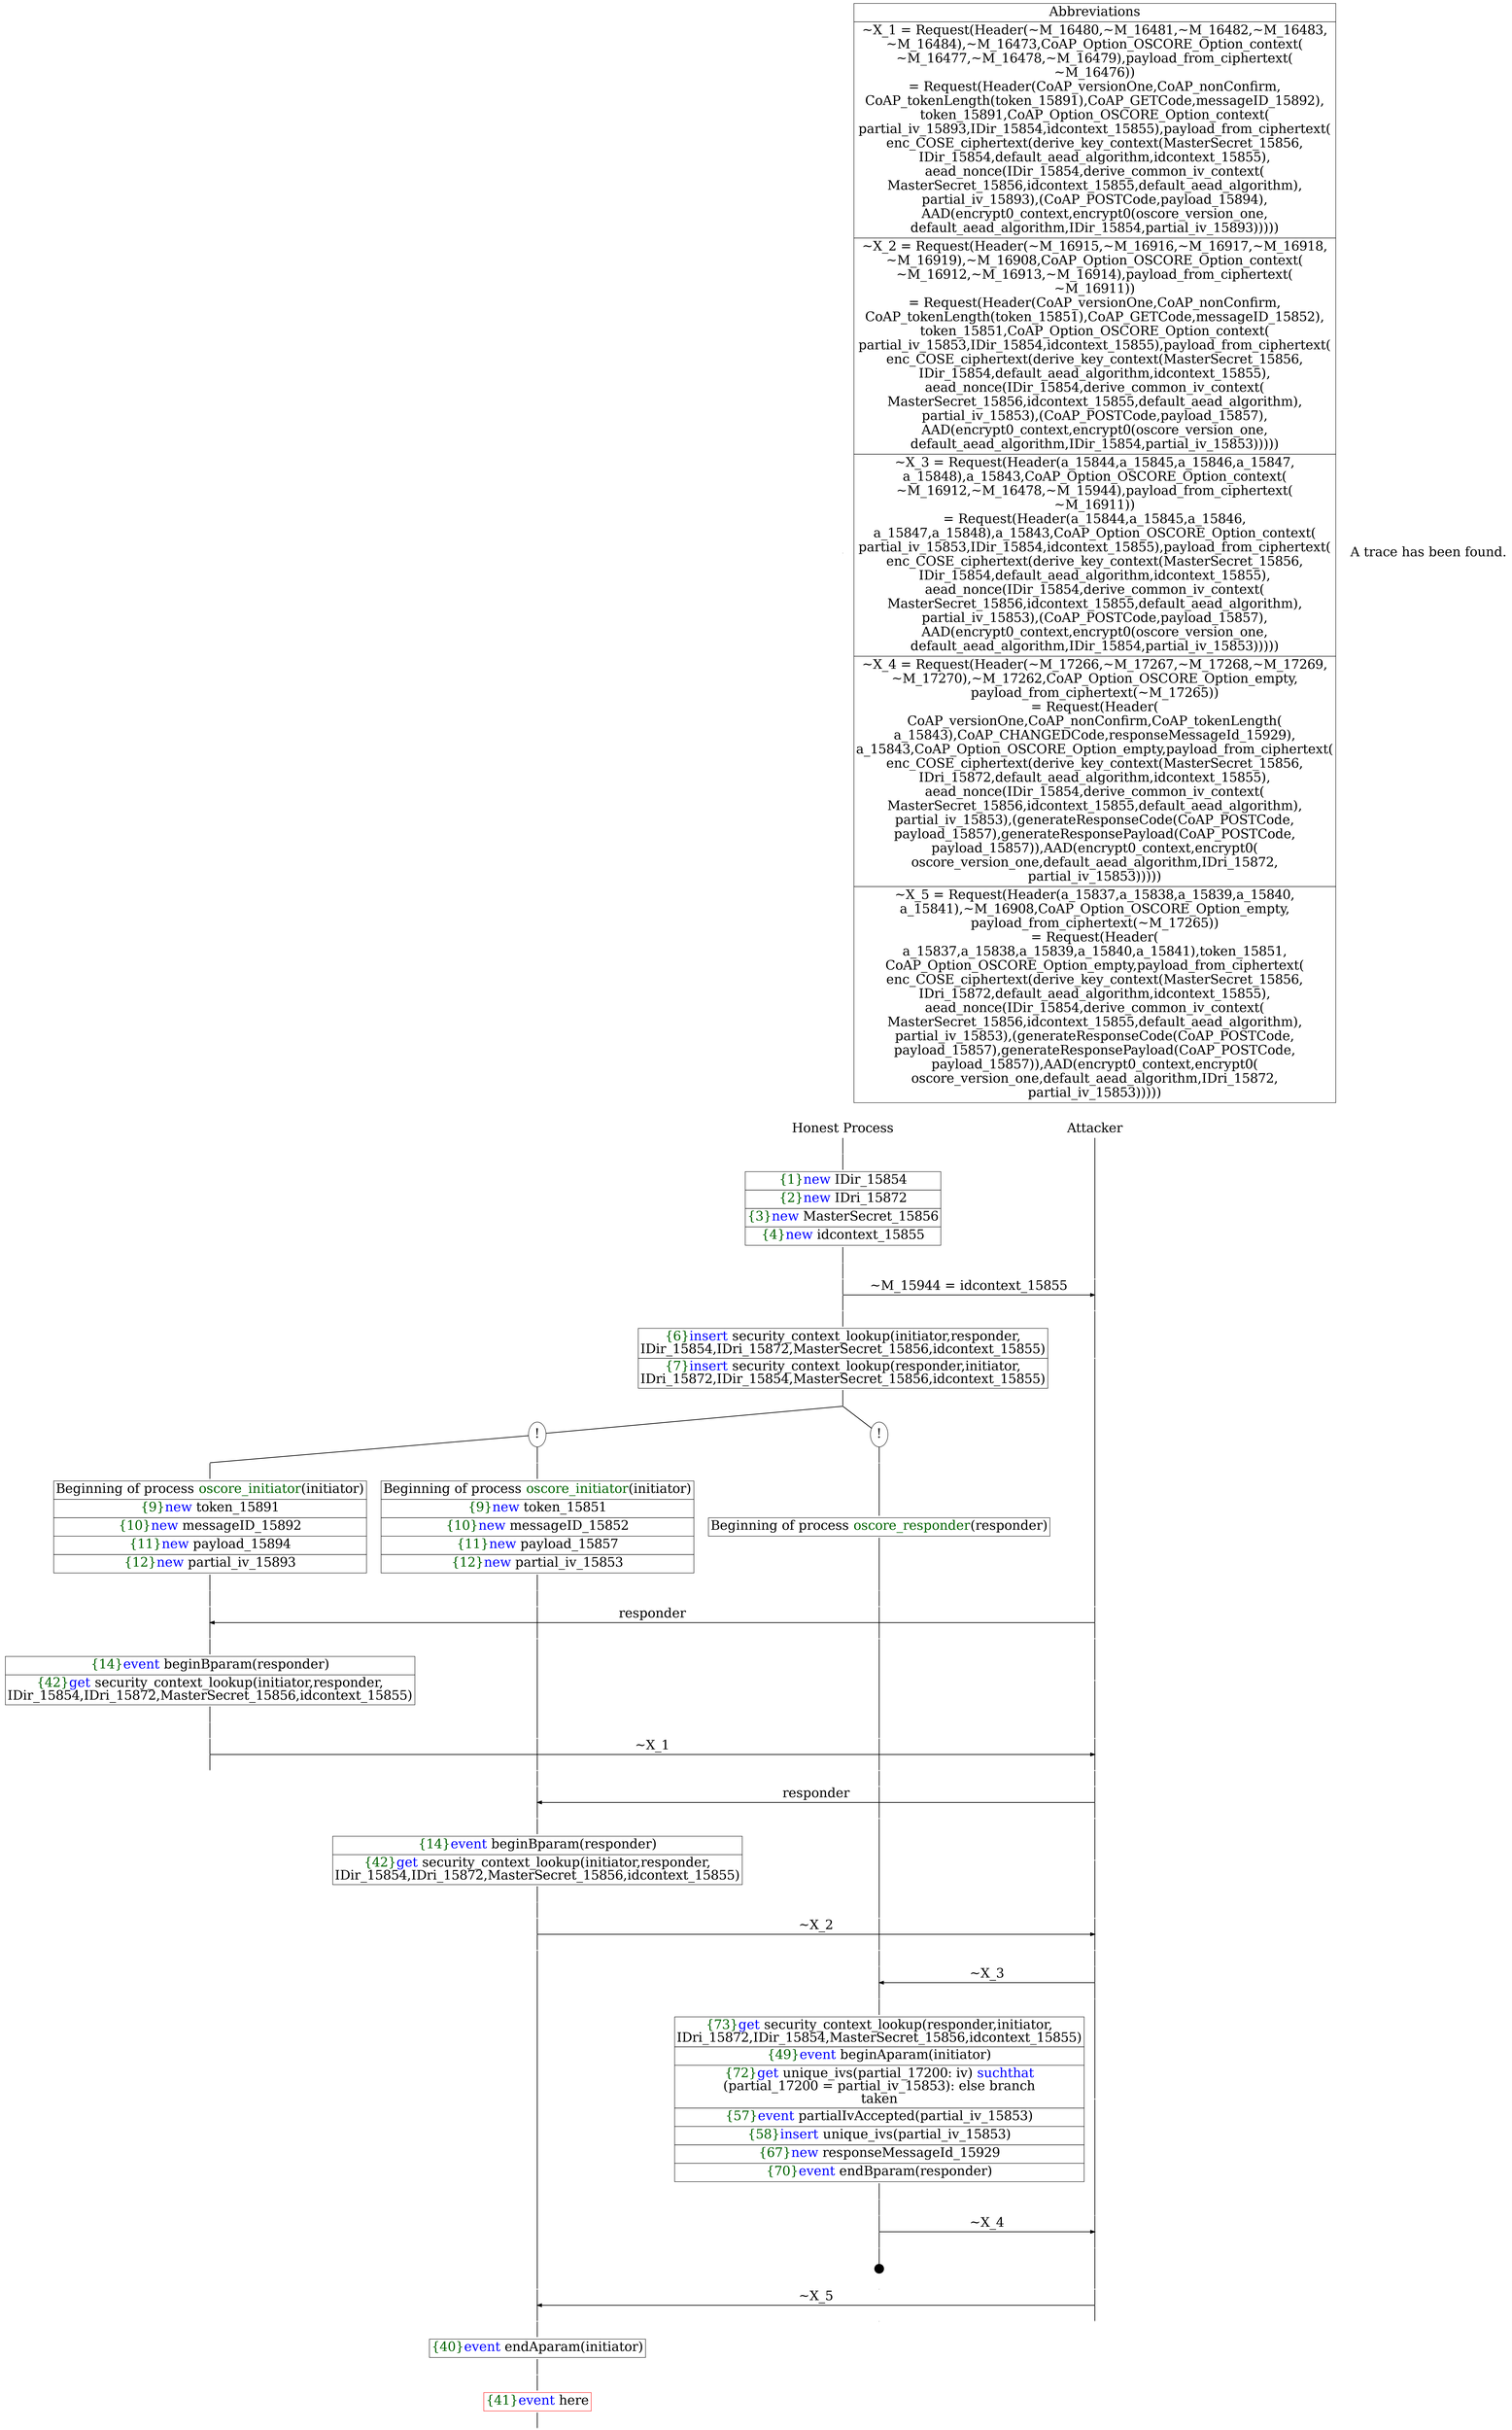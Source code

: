 digraph {
graph [ordering = out]
edge [arrowhead = none, penwidth = 1.6, fontsize = 30]
node [shape = point, width = 0, height = 0, fontsize = 30]
Trace<br/>
[label = <A trace has been found.<br/>
>, shape = plaintext]
P0__0 [label = "Honest Process", shape = plaintext]
P__0 [label = "Attacker", shape = plaintext]
Trace -> P0__0 [label = "", style = invisible, weight = 100]{rank = same; P0__0 P__0}
P0__0 -> P0__1 [label = <>, weight = 100]
P0__1 -> P0__2 [label = <>, weight = 100]
P0__2 [shape = plaintext, label = <<TABLE BORDER="0" CELLBORDER="1" CELLSPACING="0" CELLPADDING="4"> <TR><TD><FONT COLOR="darkgreen">{1}</FONT><FONT COLOR="blue">new </FONT>IDir_15854</TD></TR><TR><TD><FONT COLOR="darkgreen">{2}</FONT><FONT COLOR="blue">new </FONT>IDri_15872</TD></TR><TR><TD><FONT COLOR="darkgreen">{3}</FONT><FONT COLOR="blue">new </FONT>MasterSecret_15856</TD></TR><TR><TD><FONT COLOR="darkgreen">{4}</FONT><FONT COLOR="blue">new </FONT>idcontext_15855</TD></TR></TABLE>>]
P0__2 -> P0__3 [label = <>, weight = 100]
P0__3 -> P0__4 [label = <>, weight = 100]
P__0 -> P__1 [label = <>, weight = 100]
{rank = same; P__1 P0__4}
P0__4 -> P0__5 [label = <>, weight = 100]
P__1 -> P__2 [label = <>, weight = 100]
{rank = same; P__2 P0__5}
P0__5 -> P__2 [label = <~M_15944 = idcontext_15855>, arrowhead = normal]
P0__5 -> P0__6 [label = <>, weight = 100]
P__2 -> P__3 [label = <>, weight = 100]
{rank = same; P__3 P0__6}
P0__6 -> P0__7 [label = <>, weight = 100]
P0__7 [shape = plaintext, label = <<TABLE BORDER="0" CELLBORDER="1" CELLSPACING="0" CELLPADDING="4"> <TR><TD><FONT COLOR="darkgreen">{6}</FONT><FONT COLOR="blue">insert </FONT>security_context_lookup(initiator,responder,<br/>
IDir_15854,IDri_15872,MasterSecret_15856,idcontext_15855)<br/>
</TD></TR><TR><TD><FONT COLOR="darkgreen">{7}</FONT><FONT COLOR="blue">insert </FONT>security_context_lookup(responder,initiator,<br/>
IDri_15872,IDir_15854,MasterSecret_15856,idcontext_15855)<br/>
</TD></TR></TABLE>>]
P0__7 -> P0__8 [label = <>, weight = 100]
P__3 -> P__4 [label = <>, weight = 100]
{rank = same; P__4 P0__7}
/*RPar */
P0__8 -> P0_1__8 [label = <>]
P0__8 -> P0_0__8 [label = <>]
P0__8 [label = "", fixedsize = false, width = 0, height = 0, shape = none]
{rank = same; P0_0__8 P0_1__8}
P0_0__8 [label = "!", shape = ellipse]
P0_0_0__8 [label = "", fixedsize = false, width = 0, height = 0, shape = none]
P0_0__8 -> P0_0_0__8 [label = <>, weight = 100]
P0_0_0__8 -> P0_0_0__9 [label = <>, weight = 100]
P0_0_0__9 [shape = plaintext, label = <<TABLE BORDER="0" CELLBORDER="1" CELLSPACING="0" CELLPADDING="4"> <TR><TD>Beginning of process <FONT COLOR="darkgreen">oscore_responder</FONT>(responder)<br/>
</TD></TR></TABLE>>]
P0_0_0__9 -> P0_0_0__10 [label = <>, weight = 100]
P0_1__8 [label = "!", shape = ellipse]
{rank = same; P0_1_1__8 P0_1_0__8}
P0_1_1__8 [label = "", fixedsize = false, width = 0, height = 0, shape = none]
P0_1__8 -> P0_1_1__8 [label = <>]
P0_1_0__8 [label = "", fixedsize = false, width = 0, height = 0, shape = none]
P0_1__8 -> P0_1_0__8 [label = <>]
P0_1_0__8 -> P0_1_0__9 [label = <>, weight = 100]
P0_1_0__9 [shape = plaintext, label = <<TABLE BORDER="0" CELLBORDER="1" CELLSPACING="0" CELLPADDING="4"> <TR><TD>Beginning of process <FONT COLOR="darkgreen">oscore_initiator</FONT>(initiator)<br/>
</TD></TR><TR><TD><FONT COLOR="darkgreen">{9}</FONT><FONT COLOR="blue">new </FONT>token_15851</TD></TR><TR><TD><FONT COLOR="darkgreen">{10}</FONT><FONT COLOR="blue">new </FONT>messageID_15852</TD></TR><TR><TD><FONT COLOR="darkgreen">{11}</FONT><FONT COLOR="blue">new </FONT>payload_15857</TD></TR><TR><TD><FONT COLOR="darkgreen">{12}</FONT><FONT COLOR="blue">new </FONT>partial_iv_15853</TD></TR></TABLE>>]
P0_1_0__9 -> P0_1_0__10 [label = <>, weight = 100]
P0_1_1__8 -> P0_1_1__9 [label = <>, weight = 100]
P0_1_1__9 [shape = plaintext, label = <<TABLE BORDER="0" CELLBORDER="1" CELLSPACING="0" CELLPADDING="4"> <TR><TD>Beginning of process <FONT COLOR="darkgreen">oscore_initiator</FONT>(initiator)<br/>
</TD></TR><TR><TD><FONT COLOR="darkgreen">{9}</FONT><FONT COLOR="blue">new </FONT>token_15891</TD></TR><TR><TD><FONT COLOR="darkgreen">{10}</FONT><FONT COLOR="blue">new </FONT>messageID_15892</TD></TR><TR><TD><FONT COLOR="darkgreen">{11}</FONT><FONT COLOR="blue">new </FONT>payload_15894</TD></TR><TR><TD><FONT COLOR="darkgreen">{12}</FONT><FONT COLOR="blue">new </FONT>partial_iv_15893</TD></TR></TABLE>>]
P0_1_1__9 -> P0_1_1__10 [label = <>, weight = 100]
P0_1_1__10 -> P0_1_1__11 [label = <>, weight = 100]
P0_1_0__10 -> P0_1_0__11 [label = <>, weight = 100]
P0_0_0__10 -> P0_0_0__11 [label = <>, weight = 100]
P__4 -> P__5 [label = <>, weight = 100]
{rank = same; P__5 P0_0_0__11 P0_1_0__11 P0_1_1__11}
P0_1_1__11 -> P0_1_1__12 [label = <>, weight = 100]
P__5 -> P__6 [label = <>, weight = 100]
{rank = same; P__6 P0_1_1__12}
P0_1_1__12 -> P__6 [label = <responder>, dir = back, arrowhead = normal]
P0_1_1__12 -> P0_1_1__13 [label = <>, weight = 100]
P0_1_0__11 -> P0_1_0__12 [label = <>, weight = 100]
P0_0_0__11 -> P0_0_0__12 [label = <>, weight = 100]
P__6 -> P__7 [label = <>, weight = 100]
{rank = same; P__7 P0_0_0__12 P0_1_0__12 P0_1_1__13}
P0_1_1__13 -> P0_1_1__14 [label = <>, weight = 100]
P0_1_1__14 [shape = plaintext, label = <<TABLE BORDER="0" CELLBORDER="1" CELLSPACING="0" CELLPADDING="4"> <TR><TD><FONT COLOR="darkgreen">{14}</FONT><FONT COLOR="blue">event</FONT> beginBparam(responder)</TD></TR><TR><TD><FONT COLOR="darkgreen">{42}</FONT><FONT COLOR="blue">get </FONT>security_context_lookup(initiator,responder,<br/>
IDir_15854,IDri_15872,MasterSecret_15856,idcontext_15855)<br/>
</TD></TR></TABLE>>]
P0_1_1__14 -> P0_1_1__15 [label = <>, weight = 100]
P__7 -> P__8 [label = <>, weight = 100]
{rank = same; P__8 P0_1_1__14}
P0_1_1__15 -> P0_1_1__16 [label = <>, weight = 100]
P0_1_0__12 -> P0_1_0__13 [label = <>, weight = 100]
P0_0_0__12 -> P0_0_0__13 [label = <>, weight = 100]
P__8 -> P__9 [label = <>, weight = 100]
{rank = same; P__9 P0_0_0__13 P0_1_0__13 P0_1_1__16}
P0_1_1__16 -> P0_1_1__17 [label = <>, weight = 100]
P__9 -> P__10 [label = <>, weight = 100]
{rank = same; P__10 P0_1_1__17}
P0_1_1__17 -> P__10 [label = <~X_1>, arrowhead = normal]
P0_1_1__17 -> P0_1_1__18 [label = <>, weight = 100]
P0_1_0__13 -> P0_1_0__14 [label = <>, weight = 100]
P0_0_0__13 -> P0_0_0__14 [label = <>, weight = 100]
P__10 -> P__11 [label = <>, weight = 100]
{rank = same; P__11 P0_0_0__14 P0_1_0__14 P0_1_1__18}
P0_1_0__14 -> P0_1_0__15 [label = <>, weight = 100]
P0_0_0__14 -> P0_0_0__15 [label = <>, weight = 100]
P__11 -> P__12 [label = <>, weight = 100]
{rank = same; P__12 P0_0_0__15 P0_1_0__15}
P0_1_0__15 -> P0_1_0__16 [label = <>, weight = 100]
P__12 -> P__13 [label = <>, weight = 100]
{rank = same; P__13 P0_1_0__16}
P0_1_0__16 -> P__13 [label = <responder>, dir = back, arrowhead = normal]
P0_1_0__16 -> P0_1_0__17 [label = <>, weight = 100]
P0_0_0__15 -> P0_0_0__16 [label = <>, weight = 100]
P__13 -> P__14 [label = <>, weight = 100]
{rank = same; P__14 P0_0_0__16 P0_1_0__17}
P0_1_0__17 -> P0_1_0__18 [label = <>, weight = 100]
P0_1_0__18 [shape = plaintext, label = <<TABLE BORDER="0" CELLBORDER="1" CELLSPACING="0" CELLPADDING="4"> <TR><TD><FONT COLOR="darkgreen">{14}</FONT><FONT COLOR="blue">event</FONT> beginBparam(responder)</TD></TR><TR><TD><FONT COLOR="darkgreen">{42}</FONT><FONT COLOR="blue">get </FONT>security_context_lookup(initiator,responder,<br/>
IDir_15854,IDri_15872,MasterSecret_15856,idcontext_15855)<br/>
</TD></TR></TABLE>>]
P0_1_0__18 -> P0_1_0__19 [label = <>, weight = 100]
P__14 -> P__15 [label = <>, weight = 100]
{rank = same; P__15 P0_1_0__18}
P0_1_0__19 -> P0_1_0__20 [label = <>, weight = 100]
P0_0_0__16 -> P0_0_0__17 [label = <>, weight = 100]
P__15 -> P__16 [label = <>, weight = 100]
{rank = same; P__16 P0_0_0__17 P0_1_0__20}
P0_1_0__20 -> P0_1_0__21 [label = <>, weight = 100]
P__16 -> P__17 [label = <>, weight = 100]
{rank = same; P__17 P0_1_0__21}
P0_1_0__21 -> P__17 [label = <~X_2>, arrowhead = normal]
P0_1_0__21 -> P0_1_0__22 [label = <>, weight = 100]
P0_0_0__17 -> P0_0_0__18 [label = <>, weight = 100]
P__17 -> P__18 [label = <>, weight = 100]
{rank = same; P__18 P0_0_0__18 P0_1_0__22}
P0_0_0__18 -> P0_0_0__19 [label = <>, weight = 100]
P__18 -> P__19 [label = <>, weight = 100]
{rank = same; P__19 P0_0_0__19}
P0_0_0__19 -> P0_0_0__20 [label = <>, weight = 100]
P__19 -> P__20 [label = <>, weight = 100]
{rank = same; P__20 P0_0_0__20}
P0_0_0__20 -> P__20 [label = <~X_3>, dir = back, arrowhead = normal]
P0_0_0__20 -> P0_0_0__21 [label = <>, weight = 100]
P__20 -> P__21 [label = <>, weight = 100]
{rank = same; P__21 P0_0_0__21}
P0_0_0__21 -> P0_0_0__22 [label = <>, weight = 100]
P0_0_0__22 [shape = plaintext, label = <<TABLE BORDER="0" CELLBORDER="1" CELLSPACING="0" CELLPADDING="4"> <TR><TD><FONT COLOR="darkgreen">{73}</FONT><FONT COLOR="blue">get </FONT>security_context_lookup(responder,initiator,<br/>
IDri_15872,IDir_15854,MasterSecret_15856,idcontext_15855)<br/>
</TD></TR><TR><TD><FONT COLOR="darkgreen">{49}</FONT><FONT COLOR="blue">event</FONT> beginAparam(initiator)</TD></TR><TR><TD><FONT COLOR="darkgreen">{72}</FONT><FONT COLOR="blue">get</FONT> unique_ivs(partial_17200: iv) <FONT COLOR="blue">suchthat</FONT><br/>
(partial_17200 = partial_iv_15853): else branch<br/>
taken</TD></TR><TR><TD><FONT COLOR="darkgreen">{57}</FONT><FONT COLOR="blue">event</FONT> partialIvAccepted(partial_iv_15853)</TD></TR><TR><TD><FONT COLOR="darkgreen">{58}</FONT><FONT COLOR="blue">insert </FONT>unique_ivs(partial_iv_15853)</TD></TR><TR><TD><FONT COLOR="darkgreen">{67}</FONT><FONT COLOR="blue">new </FONT>responseMessageId_15929</TD></TR><TR><TD><FONT COLOR="darkgreen">{70}</FONT><FONT COLOR="blue">event</FONT> endBparam(responder)</TD></TR></TABLE>>]
P0_0_0__22 -> P0_0_0__23 [label = <>, weight = 100]
P__21 -> P__22 [label = <>, weight = 100]
{rank = same; P__22 P0_0_0__22}
P0_0_0__23 -> P0_0_0__24 [label = <>, weight = 100]
P__22 -> P__23 [label = <>, weight = 100]
{rank = same; P__23 P0_0_0__24}
P0_0_0__24 -> P0_0_0__25 [label = <>, weight = 100]
P__23 -> P__24 [label = <>, weight = 100]
{rank = same; P__24 P0_0_0__25}
P0_0_0__25 -> P__24 [label = <~X_4>, arrowhead = normal]
P0_0_0__25 -> P0_0_0__26 [label = <>, weight = 100]
P__24 -> P__25 [label = <>, weight = 100]
{rank = same; P__25 P0_0_0__26}
P0_0_0__27 [label = "", width = 0.3, height = 0.3]
P0_0_0__26 -> P0_0_0__27 [label = <>, weight = 100]
P0_1_0__22 -> P0_1_0__23 [label = <>, weight = 100]
P0_0_0__28 [label = "", style = invisible]
P0_0_0__27 -> P0_0_0__28 [label = <>, weight = 100, style = invisible]
P__25 -> P__26 [label = <>, weight = 100]
{rank = same; P__26 P0_0_0__28 P0_1_0__23}
P0_1_0__23 -> P0_1_0__24 [label = <>, weight = 100]
P__26 -> P__27 [label = <>, weight = 100]
{rank = same; P__27 P0_1_0__24}
P0_1_0__24 -> P__27 [label = <~X_5>, dir = back, arrowhead = normal]
P0_1_0__24 -> P0_1_0__25 [label = <>, weight = 100]
P0_0_0__29 [label = "", style = invisible]
P0_0_0__28 -> P0_0_0__29 [label = <>, weight = 100, style = invisible]
P__27 -> P__28 [label = <>, weight = 100]
{rank = same; P__28 P0_0_0__29 P0_1_0__25}
P0_1_0__25 -> P0_1_0__26 [label = <>, weight = 100]
P0_1_0__26 [shape = plaintext, label = <<TABLE BORDER="0" CELLBORDER="1" CELLSPACING="0" CELLPADDING="4"> <TR><TD><FONT COLOR="darkgreen">{40}</FONT><FONT COLOR="blue">event</FONT> endAparam(initiator)</TD></TR></TABLE>>]
P0_1_0__26 -> P0_1_0__27 [label = <>, weight = 100]
P0_1_0__27 -> P0_1_0__28 [label = <>, weight = 100]
P0_1_0__28 [color = red, shape = plaintext, label = <<TABLE BORDER="0" CELLBORDER="1" CELLSPACING="0" CELLPADDING="4"> <TR><TD><FONT COLOR="darkgreen">{41}</FONT><FONT COLOR="blue">event</FONT> here</TD></TR></TABLE>>]
P0_1_0__28 -> P0_1_0__29 [label = <>, weight = 100]
Abbrev [shape = plaintext, label = <<TABLE BORDER="0" CELLBORDER="1" CELLSPACING="0" CELLPADDING="4"><TR> <TD> Abbreviations </TD></TR><TR><TD>~X_1 = Request(Header(~M_16480,~M_16481,~M_16482,~M_16483,<br/>
~M_16484),~M_16473,CoAP_Option_OSCORE_Option_context(<br/>
~M_16477,~M_16478,~M_16479),payload_from_ciphertext(<br/>
~M_16476))<br/>
= Request(Header(CoAP_versionOne,CoAP_nonConfirm,<br/>
CoAP_tokenLength(token_15891),CoAP_GETCode,messageID_15892),<br/>
token_15891,CoAP_Option_OSCORE_Option_context(<br/>
partial_iv_15893,IDir_15854,idcontext_15855),payload_from_ciphertext(<br/>
enc_COSE_ciphertext(derive_key_context(MasterSecret_15856,<br/>
IDir_15854,default_aead_algorithm,idcontext_15855),<br/>
aead_nonce(IDir_15854,derive_common_iv_context(<br/>
MasterSecret_15856,idcontext_15855,default_aead_algorithm),<br/>
partial_iv_15893),(CoAP_POSTCode,payload_15894),<br/>
AAD(encrypt0_context,encrypt0(oscore_version_one,<br/>
default_aead_algorithm,IDir_15854,partial_iv_15893)))))</TD></TR><TR><TD>~X_2 = Request(Header(~M_16915,~M_16916,~M_16917,~M_16918,<br/>
~M_16919),~M_16908,CoAP_Option_OSCORE_Option_context(<br/>
~M_16912,~M_16913,~M_16914),payload_from_ciphertext(<br/>
~M_16911))<br/>
= Request(Header(CoAP_versionOne,CoAP_nonConfirm,<br/>
CoAP_tokenLength(token_15851),CoAP_GETCode,messageID_15852),<br/>
token_15851,CoAP_Option_OSCORE_Option_context(<br/>
partial_iv_15853,IDir_15854,idcontext_15855),payload_from_ciphertext(<br/>
enc_COSE_ciphertext(derive_key_context(MasterSecret_15856,<br/>
IDir_15854,default_aead_algorithm,idcontext_15855),<br/>
aead_nonce(IDir_15854,derive_common_iv_context(<br/>
MasterSecret_15856,idcontext_15855,default_aead_algorithm),<br/>
partial_iv_15853),(CoAP_POSTCode,payload_15857),<br/>
AAD(encrypt0_context,encrypt0(oscore_version_one,<br/>
default_aead_algorithm,IDir_15854,partial_iv_15853)))))</TD></TR><TR><TD>~X_3 = Request(Header(a_15844,a_15845,a_15846,a_15847,<br/>
a_15848),a_15843,CoAP_Option_OSCORE_Option_context(<br/>
~M_16912,~M_16478,~M_15944),payload_from_ciphertext(<br/>
~M_16911))<br/>
= Request(Header(a_15844,a_15845,a_15846,<br/>
a_15847,a_15848),a_15843,CoAP_Option_OSCORE_Option_context(<br/>
partial_iv_15853,IDir_15854,idcontext_15855),payload_from_ciphertext(<br/>
enc_COSE_ciphertext(derive_key_context(MasterSecret_15856,<br/>
IDir_15854,default_aead_algorithm,idcontext_15855),<br/>
aead_nonce(IDir_15854,derive_common_iv_context(<br/>
MasterSecret_15856,idcontext_15855,default_aead_algorithm),<br/>
partial_iv_15853),(CoAP_POSTCode,payload_15857),<br/>
AAD(encrypt0_context,encrypt0(oscore_version_one,<br/>
default_aead_algorithm,IDir_15854,partial_iv_15853)))))</TD></TR><TR><TD>~X_4 = Request(Header(~M_17266,~M_17267,~M_17268,~M_17269,<br/>
~M_17270),~M_17262,CoAP_Option_OSCORE_Option_empty,<br/>
payload_from_ciphertext(~M_17265))<br/>
= Request(Header(<br/>
CoAP_versionOne,CoAP_nonConfirm,CoAP_tokenLength(<br/>
a_15843),CoAP_CHANGEDCode,responseMessageId_15929),<br/>
a_15843,CoAP_Option_OSCORE_Option_empty,payload_from_ciphertext(<br/>
enc_COSE_ciphertext(derive_key_context(MasterSecret_15856,<br/>
IDri_15872,default_aead_algorithm,idcontext_15855),<br/>
aead_nonce(IDir_15854,derive_common_iv_context(<br/>
MasterSecret_15856,idcontext_15855,default_aead_algorithm),<br/>
partial_iv_15853),(generateResponseCode(CoAP_POSTCode,<br/>
payload_15857),generateResponsePayload(CoAP_POSTCode,<br/>
payload_15857)),AAD(encrypt0_context,encrypt0(<br/>
oscore_version_one,default_aead_algorithm,IDri_15872,<br/>
partial_iv_15853)))))</TD></TR><TR><TD>~X_5 = Request(Header(a_15837,a_15838,a_15839,a_15840,<br/>
a_15841),~M_16908,CoAP_Option_OSCORE_Option_empty,<br/>
payload_from_ciphertext(~M_17265))<br/>
= Request(Header(<br/>
a_15837,a_15838,a_15839,a_15840,a_15841),token_15851,<br/>
CoAP_Option_OSCORE_Option_empty,payload_from_ciphertext(<br/>
enc_COSE_ciphertext(derive_key_context(MasterSecret_15856,<br/>
IDri_15872,default_aead_algorithm,idcontext_15855),<br/>
aead_nonce(IDir_15854,derive_common_iv_context(<br/>
MasterSecret_15856,idcontext_15855,default_aead_algorithm),<br/>
partial_iv_15853),(generateResponseCode(CoAP_POSTCode,<br/>
payload_15857),generateResponsePayload(CoAP_POSTCode,<br/>
payload_15857)),AAD(encrypt0_context,encrypt0(<br/>
oscore_version_one,default_aead_algorithm,IDri_15872,<br/>
partial_iv_15853)))))</TD></TR></TABLE>>]Abbrev -> P__0 [style = invisible, weight =100]}
